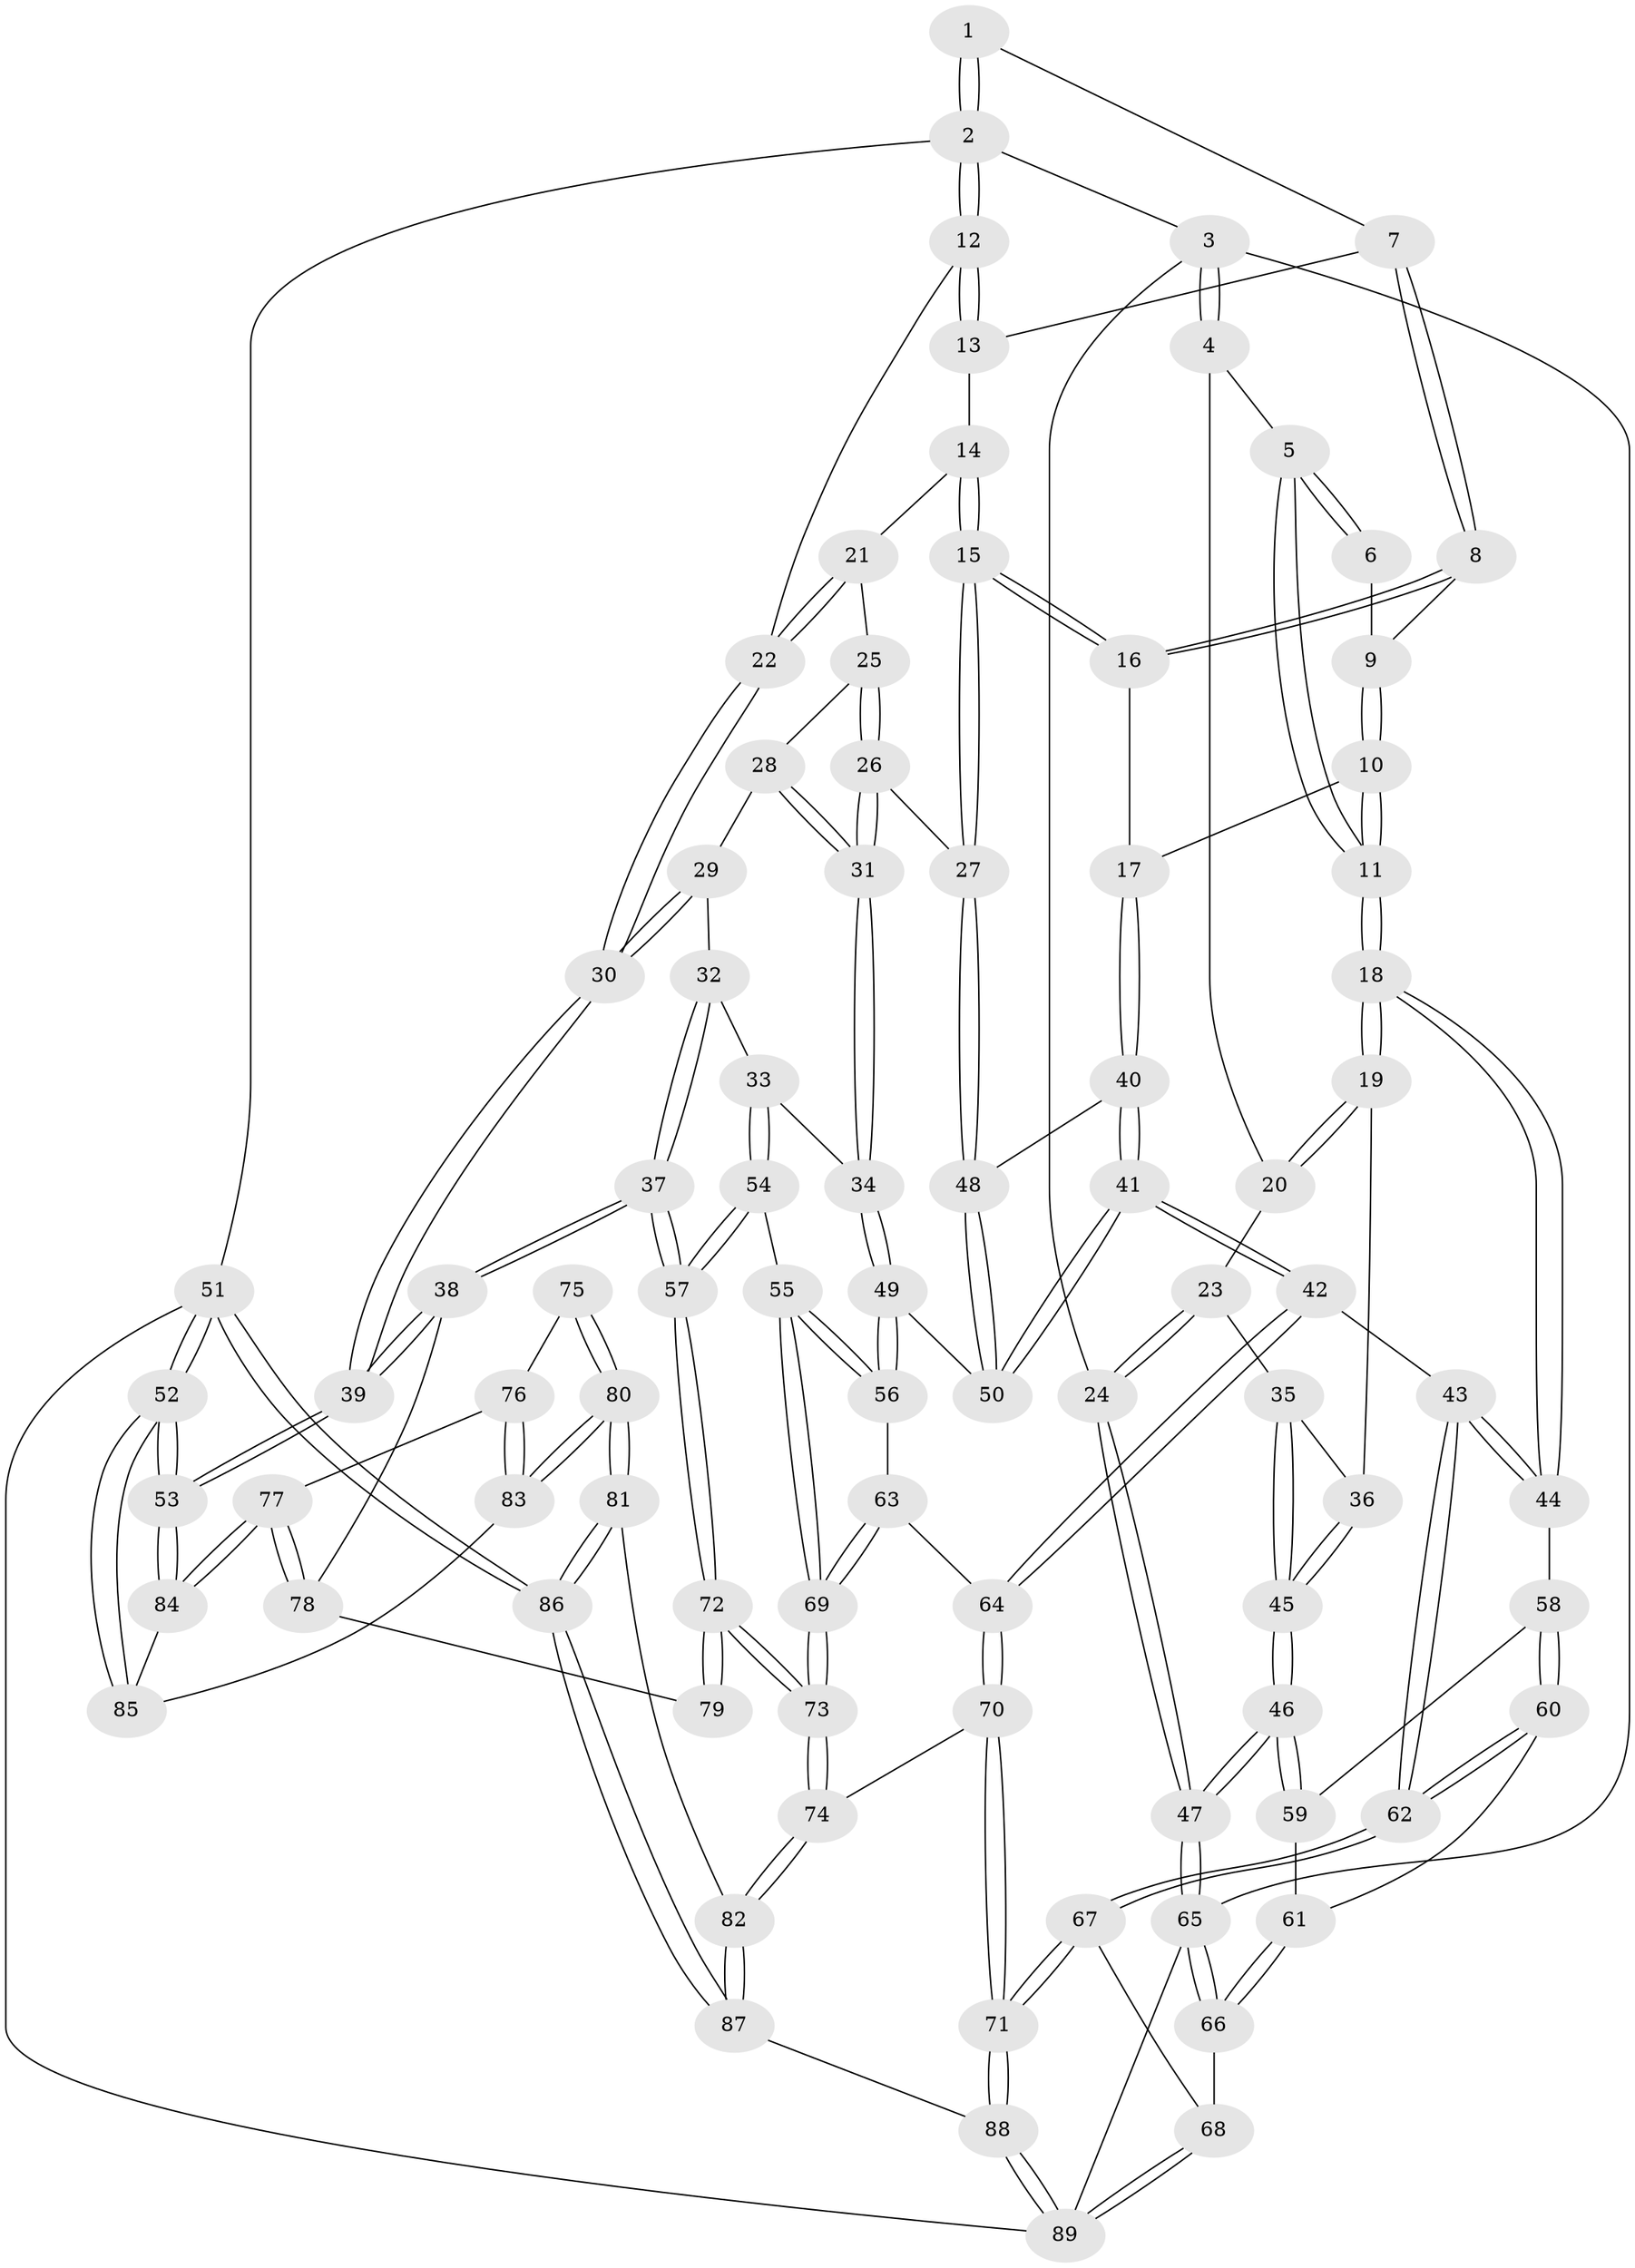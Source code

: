 // coarse degree distribution, {4: 0.56, 8: 0.02, 2: 0.04, 5: 0.3, 3: 0.06, 6: 0.02}
// Generated by graph-tools (version 1.1) at 2025/42/03/06/25 10:42:28]
// undirected, 89 vertices, 219 edges
graph export_dot {
graph [start="1"]
  node [color=gray90,style=filled];
  1 [pos="+0.858776732440817+0"];
  2 [pos="+1+0"];
  3 [pos="+0+0"];
  4 [pos="+0+0"];
  5 [pos="+0.1806285919915565+0"];
  6 [pos="+0.5012391084919284+0"];
  7 [pos="+0.724602175455273+0.12448139305126155"];
  8 [pos="+0.6987191323669804+0.13086228479137788"];
  9 [pos="+0.6381756065035158+0.09917833722343089"];
  10 [pos="+0.4136204176930115+0.2203213675394299"];
  11 [pos="+0.38789561983915166+0.20901958263803258"];
  12 [pos="+1+0"];
  13 [pos="+0.7585756759891987+0.14247387847268866"];
  14 [pos="+0.8270694302452414+0.21603992088975668"];
  15 [pos="+0.6361401135571044+0.3165776882644781"];
  16 [pos="+0.6265179032552722+0.3030897815604385"];
  17 [pos="+0.42658547928903356+0.23097650782892587"];
  18 [pos="+0.2452791842169665+0.4309587976904295"];
  19 [pos="+0.22256976969628223+0.4164805752531542"];
  20 [pos="+0.05039682231470832+0.01293292787183806"];
  21 [pos="+0.8291030847606585+0.21723578571325294"];
  22 [pos="+1+0"];
  23 [pos="+0.07859533832269384+0.3158367211393213"];
  24 [pos="+0+0.42804615501320215"];
  25 [pos="+0.84818897440618+0.2764580311231015"];
  26 [pos="+0.6489728064762086+0.3394518271326898"];
  27 [pos="+0.6448184561884708+0.33679547748959104"];
  28 [pos="+0.8481912945904974+0.2764618108258279"];
  29 [pos="+0.8612274024848029+0.28977929024552856"];
  30 [pos="+1+0.08144605995269064"];
  31 [pos="+0.718009006528752+0.40248492809306996"];
  32 [pos="+0.8708341978708372+0.31269553839805725"];
  33 [pos="+0.7491324699135319+0.44319271044616937"];
  34 [pos="+0.7447951265435945+0.43976042922554354"];
  35 [pos="+0.10372424927577077+0.35401987838302973"];
  36 [pos="+0.18918677140668208+0.4041006557808128"];
  37 [pos="+1+0.5355262142588784"];
  38 [pos="+1+0.5355899671391378"];
  39 [pos="+1+0.5235502681916224"];
  40 [pos="+0.47132018941420956+0.4114918557103609"];
  41 [pos="+0.4735184243086946+0.5336568185330165"];
  42 [pos="+0.4220779060483682+0.5635056283725179"];
  43 [pos="+0.42064597633657735+0.5635278811066092"];
  44 [pos="+0.24572801165552277+0.4346142906931756"];
  45 [pos="+0+0.46360253990243794"];
  46 [pos="+0+0.5029076670732807"];
  47 [pos="+0+0.5081461377873346"];
  48 [pos="+0.620633041842308+0.37161817209401404"];
  49 [pos="+0.5633921490294659+0.540508602983439"];
  50 [pos="+0.5425153414678275+0.5297966771225608"];
  51 [pos="+1+1"];
  52 [pos="+1+1"];
  53 [pos="+1+1"];
  54 [pos="+0.7808715898714889+0.48479765346224724"];
  55 [pos="+0.6688482518047221+0.6177464075138853"];
  56 [pos="+0.5672434021639419+0.543982540663655"];
  57 [pos="+0.9480070745338482+0.537025310938599"];
  58 [pos="+0.1811055754722483+0.5189325997555214"];
  59 [pos="+0.0011860939156551442+0.5138742101949374"];
  60 [pos="+0.1754584902036689+0.585064866662747"];
  61 [pos="+0.11119178897521115+0.6200308887619183"];
  62 [pos="+0.2596665511007261+0.7553969033847657"];
  63 [pos="+0.5573707849638645+0.6703462818612865"];
  64 [pos="+0.48147372093408203+0.6853858806344423"];
  65 [pos="+0+0.7399874566552673"];
  66 [pos="+0+0.7578984532334005"];
  67 [pos="+0.25671097438493173+0.7734909928875611"];
  68 [pos="+0.10772957796813924+0.8331100506392257"];
  69 [pos="+0.6969365482683013+0.7210833266597687"];
  70 [pos="+0.5050347195058811+0.8284442364750736"];
  71 [pos="+0.4356447917103597+0.9169602133333374"];
  72 [pos="+0.7026959688154467+0.7220844454445436"];
  73 [pos="+0.698153613799171+0.7238538578364483"];
  74 [pos="+0.6903849098872987+0.7531060694701694"];
  75 [pos="+0.8517867752989566+0.7584780156551538"];
  76 [pos="+0.8974467883448028+0.7648912081068014"];
  77 [pos="+0.9423583788752296+0.7349715225844707"];
  78 [pos="+0.9668915529707659+0.6759566047367292"];
  79 [pos="+0.8201758211652687+0.7277977774134293"];
  80 [pos="+0.8102182568363103+0.8590427496161601"];
  81 [pos="+0.7744884713672838+0.867393048775492"];
  82 [pos="+0.7593268339452104+0.8656086375220825"];
  83 [pos="+0.8337995254877788+0.856062900290627"];
  84 [pos="+0.9466045706196772+0.7841724189907715"];
  85 [pos="+0.9112863308991578+0.873357963944032"];
  86 [pos="+1+1"];
  87 [pos="+0.5998276375513056+1"];
  88 [pos="+0.4655931953045444+1"];
  89 [pos="+0.1726974367527256+1"];
  1 -- 2;
  1 -- 2;
  1 -- 7;
  2 -- 3;
  2 -- 12;
  2 -- 12;
  2 -- 51;
  3 -- 4;
  3 -- 4;
  3 -- 24;
  3 -- 65;
  4 -- 5;
  4 -- 20;
  5 -- 6;
  5 -- 6;
  5 -- 11;
  5 -- 11;
  6 -- 9;
  7 -- 8;
  7 -- 8;
  7 -- 13;
  8 -- 9;
  8 -- 16;
  8 -- 16;
  9 -- 10;
  9 -- 10;
  10 -- 11;
  10 -- 11;
  10 -- 17;
  11 -- 18;
  11 -- 18;
  12 -- 13;
  12 -- 13;
  12 -- 22;
  13 -- 14;
  14 -- 15;
  14 -- 15;
  14 -- 21;
  15 -- 16;
  15 -- 16;
  15 -- 27;
  15 -- 27;
  16 -- 17;
  17 -- 40;
  17 -- 40;
  18 -- 19;
  18 -- 19;
  18 -- 44;
  18 -- 44;
  19 -- 20;
  19 -- 20;
  19 -- 36;
  20 -- 23;
  21 -- 22;
  21 -- 22;
  21 -- 25;
  22 -- 30;
  22 -- 30;
  23 -- 24;
  23 -- 24;
  23 -- 35;
  24 -- 47;
  24 -- 47;
  25 -- 26;
  25 -- 26;
  25 -- 28;
  26 -- 27;
  26 -- 31;
  26 -- 31;
  27 -- 48;
  27 -- 48;
  28 -- 29;
  28 -- 31;
  28 -- 31;
  29 -- 30;
  29 -- 30;
  29 -- 32;
  30 -- 39;
  30 -- 39;
  31 -- 34;
  31 -- 34;
  32 -- 33;
  32 -- 37;
  32 -- 37;
  33 -- 34;
  33 -- 54;
  33 -- 54;
  34 -- 49;
  34 -- 49;
  35 -- 36;
  35 -- 45;
  35 -- 45;
  36 -- 45;
  36 -- 45;
  37 -- 38;
  37 -- 38;
  37 -- 57;
  37 -- 57;
  38 -- 39;
  38 -- 39;
  38 -- 78;
  39 -- 53;
  39 -- 53;
  40 -- 41;
  40 -- 41;
  40 -- 48;
  41 -- 42;
  41 -- 42;
  41 -- 50;
  41 -- 50;
  42 -- 43;
  42 -- 64;
  42 -- 64;
  43 -- 44;
  43 -- 44;
  43 -- 62;
  43 -- 62;
  44 -- 58;
  45 -- 46;
  45 -- 46;
  46 -- 47;
  46 -- 47;
  46 -- 59;
  46 -- 59;
  47 -- 65;
  47 -- 65;
  48 -- 50;
  48 -- 50;
  49 -- 50;
  49 -- 56;
  49 -- 56;
  51 -- 52;
  51 -- 52;
  51 -- 86;
  51 -- 86;
  51 -- 89;
  52 -- 53;
  52 -- 53;
  52 -- 85;
  52 -- 85;
  53 -- 84;
  53 -- 84;
  54 -- 55;
  54 -- 57;
  54 -- 57;
  55 -- 56;
  55 -- 56;
  55 -- 69;
  55 -- 69;
  56 -- 63;
  57 -- 72;
  57 -- 72;
  58 -- 59;
  58 -- 60;
  58 -- 60;
  59 -- 61;
  60 -- 61;
  60 -- 62;
  60 -- 62;
  61 -- 66;
  61 -- 66;
  62 -- 67;
  62 -- 67;
  63 -- 64;
  63 -- 69;
  63 -- 69;
  64 -- 70;
  64 -- 70;
  65 -- 66;
  65 -- 66;
  65 -- 89;
  66 -- 68;
  67 -- 68;
  67 -- 71;
  67 -- 71;
  68 -- 89;
  68 -- 89;
  69 -- 73;
  69 -- 73;
  70 -- 71;
  70 -- 71;
  70 -- 74;
  71 -- 88;
  71 -- 88;
  72 -- 73;
  72 -- 73;
  72 -- 79;
  72 -- 79;
  73 -- 74;
  73 -- 74;
  74 -- 82;
  74 -- 82;
  75 -- 76;
  75 -- 80;
  75 -- 80;
  76 -- 77;
  76 -- 83;
  76 -- 83;
  77 -- 78;
  77 -- 78;
  77 -- 84;
  77 -- 84;
  78 -- 79;
  80 -- 81;
  80 -- 81;
  80 -- 83;
  80 -- 83;
  81 -- 82;
  81 -- 86;
  81 -- 86;
  82 -- 87;
  82 -- 87;
  83 -- 85;
  84 -- 85;
  86 -- 87;
  86 -- 87;
  87 -- 88;
  88 -- 89;
  88 -- 89;
}
